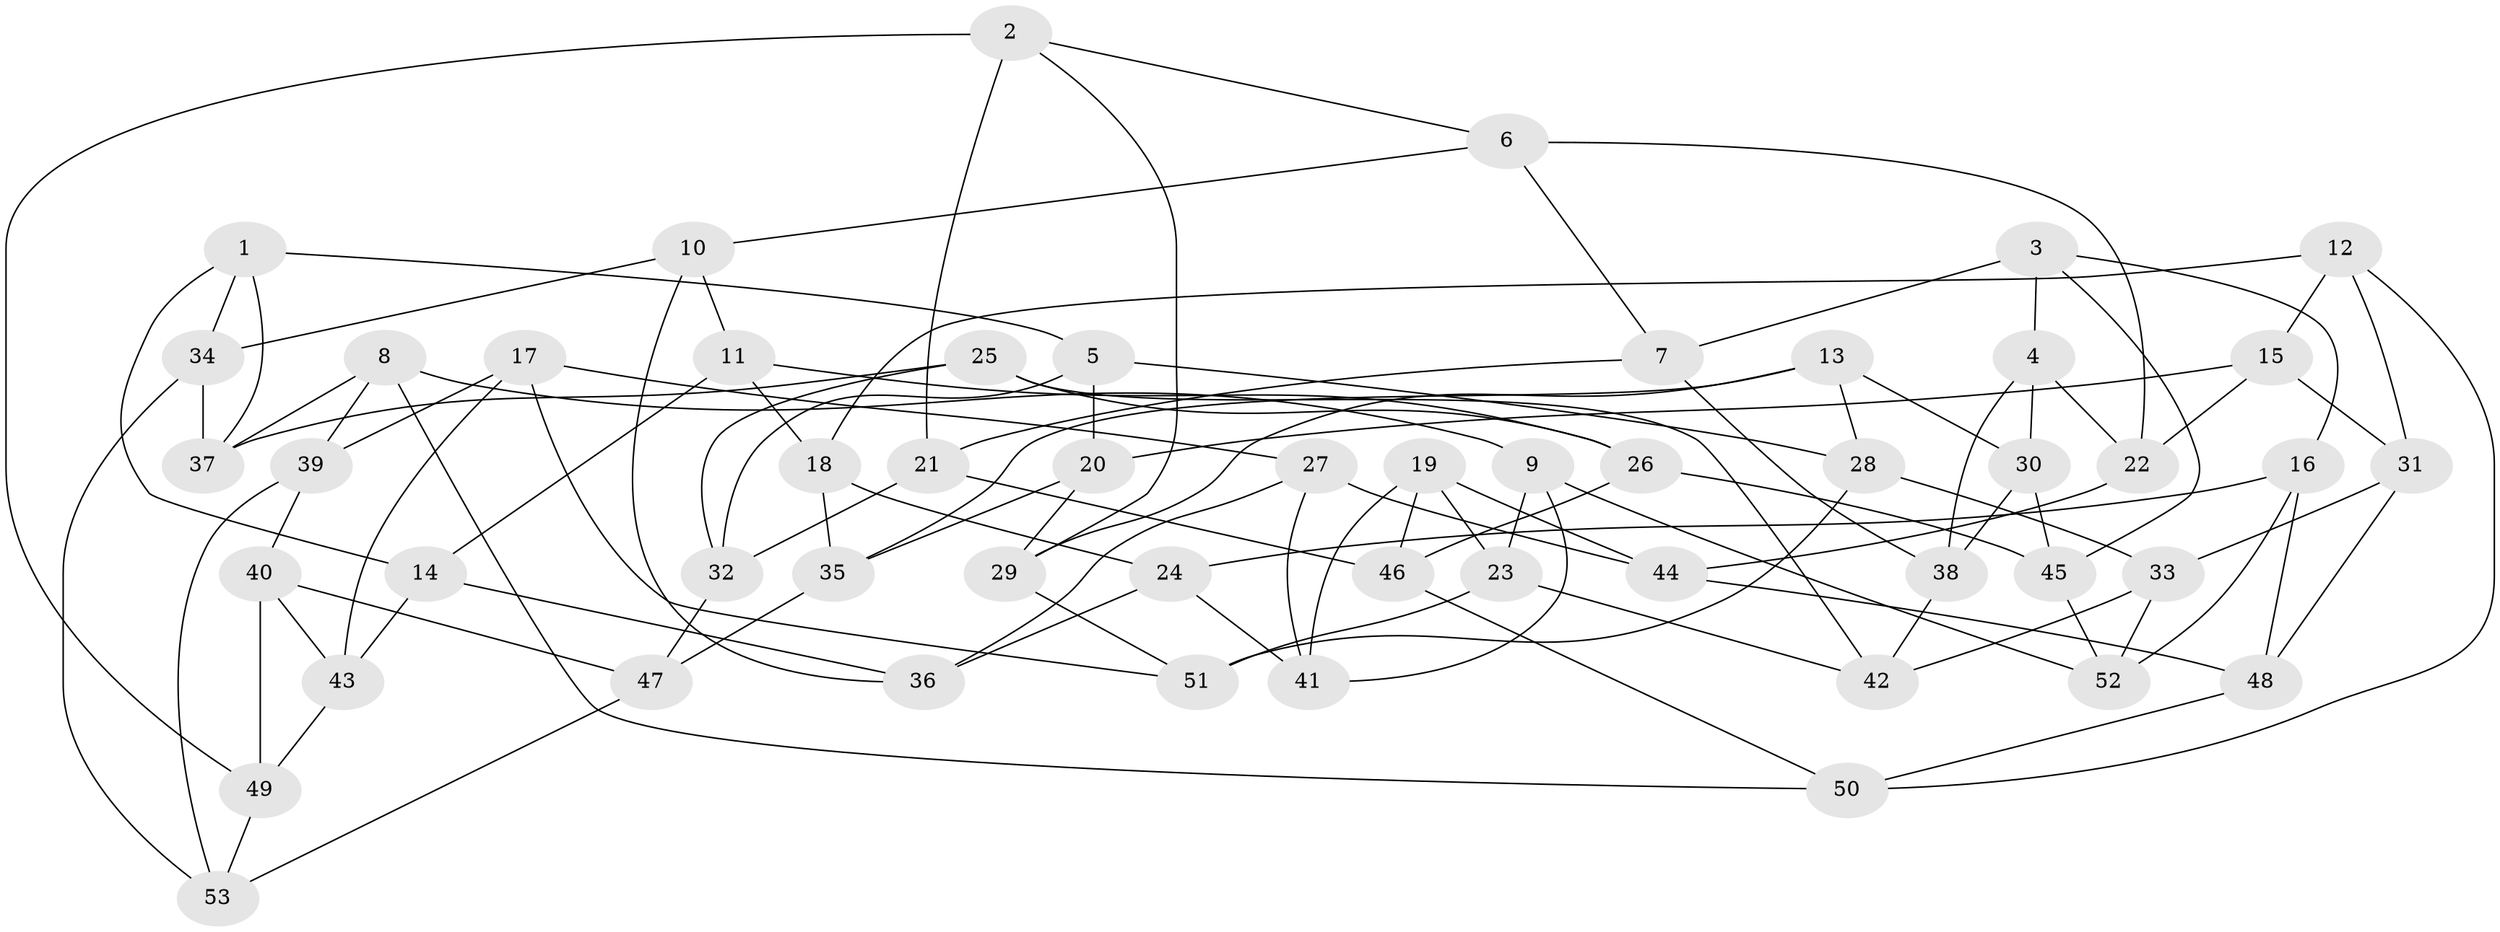 // Generated by graph-tools (version 1.1) at 2025/03/03/09/25 03:03:01]
// undirected, 53 vertices, 106 edges
graph export_dot {
graph [start="1"]
  node [color=gray90,style=filled];
  1;
  2;
  3;
  4;
  5;
  6;
  7;
  8;
  9;
  10;
  11;
  12;
  13;
  14;
  15;
  16;
  17;
  18;
  19;
  20;
  21;
  22;
  23;
  24;
  25;
  26;
  27;
  28;
  29;
  30;
  31;
  32;
  33;
  34;
  35;
  36;
  37;
  38;
  39;
  40;
  41;
  42;
  43;
  44;
  45;
  46;
  47;
  48;
  49;
  50;
  51;
  52;
  53;
  1 -- 5;
  1 -- 14;
  1 -- 34;
  1 -- 37;
  2 -- 29;
  2 -- 49;
  2 -- 21;
  2 -- 6;
  3 -- 16;
  3 -- 45;
  3 -- 4;
  3 -- 7;
  4 -- 30;
  4 -- 38;
  4 -- 22;
  5 -- 20;
  5 -- 28;
  5 -- 32;
  6 -- 10;
  6 -- 22;
  6 -- 7;
  7 -- 38;
  7 -- 21;
  8 -- 39;
  8 -- 50;
  8 -- 37;
  8 -- 9;
  9 -- 41;
  9 -- 52;
  9 -- 23;
  10 -- 11;
  10 -- 36;
  10 -- 34;
  11 -- 18;
  11 -- 14;
  11 -- 26;
  12 -- 18;
  12 -- 50;
  12 -- 31;
  12 -- 15;
  13 -- 28;
  13 -- 30;
  13 -- 35;
  13 -- 29;
  14 -- 36;
  14 -- 43;
  15 -- 31;
  15 -- 22;
  15 -- 20;
  16 -- 24;
  16 -- 48;
  16 -- 52;
  17 -- 43;
  17 -- 39;
  17 -- 51;
  17 -- 27;
  18 -- 24;
  18 -- 35;
  19 -- 44;
  19 -- 23;
  19 -- 46;
  19 -- 41;
  20 -- 35;
  20 -- 29;
  21 -- 46;
  21 -- 32;
  22 -- 44;
  23 -- 51;
  23 -- 42;
  24 -- 36;
  24 -- 41;
  25 -- 26;
  25 -- 32;
  25 -- 42;
  25 -- 37;
  26 -- 45;
  26 -- 46;
  27 -- 41;
  27 -- 36;
  27 -- 44;
  28 -- 33;
  28 -- 51;
  29 -- 51;
  30 -- 45;
  30 -- 38;
  31 -- 48;
  31 -- 33;
  32 -- 47;
  33 -- 52;
  33 -- 42;
  34 -- 37;
  34 -- 53;
  35 -- 47;
  38 -- 42;
  39 -- 40;
  39 -- 53;
  40 -- 43;
  40 -- 47;
  40 -- 49;
  43 -- 49;
  44 -- 48;
  45 -- 52;
  46 -- 50;
  47 -- 53;
  48 -- 50;
  49 -- 53;
}
